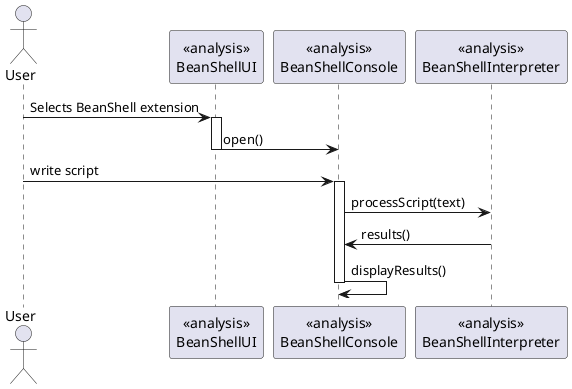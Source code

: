  @startuml doc-files/macros_08_01_analysis.png
  actor User
  participant "<<analysis>>\nBeanShellUI" as UI
  participant "<<analysis>>\nBeanShellConsole" as ctrl
  participant "<<analysis>>\nBeanShellInterpreter" as interpreter
  User -> UI : Selects BeanShell extension
  activate UI
  UI -> ctrl : open()
  deactivate UI
  User -> ctrl: write script
  activate ctrl
  ctrl -> interpreter:processScript(text)
  interpreter -> ctrl:results()
  ctrl -> ctrl: displayResults()
  deactivate ctrl
  @enduml